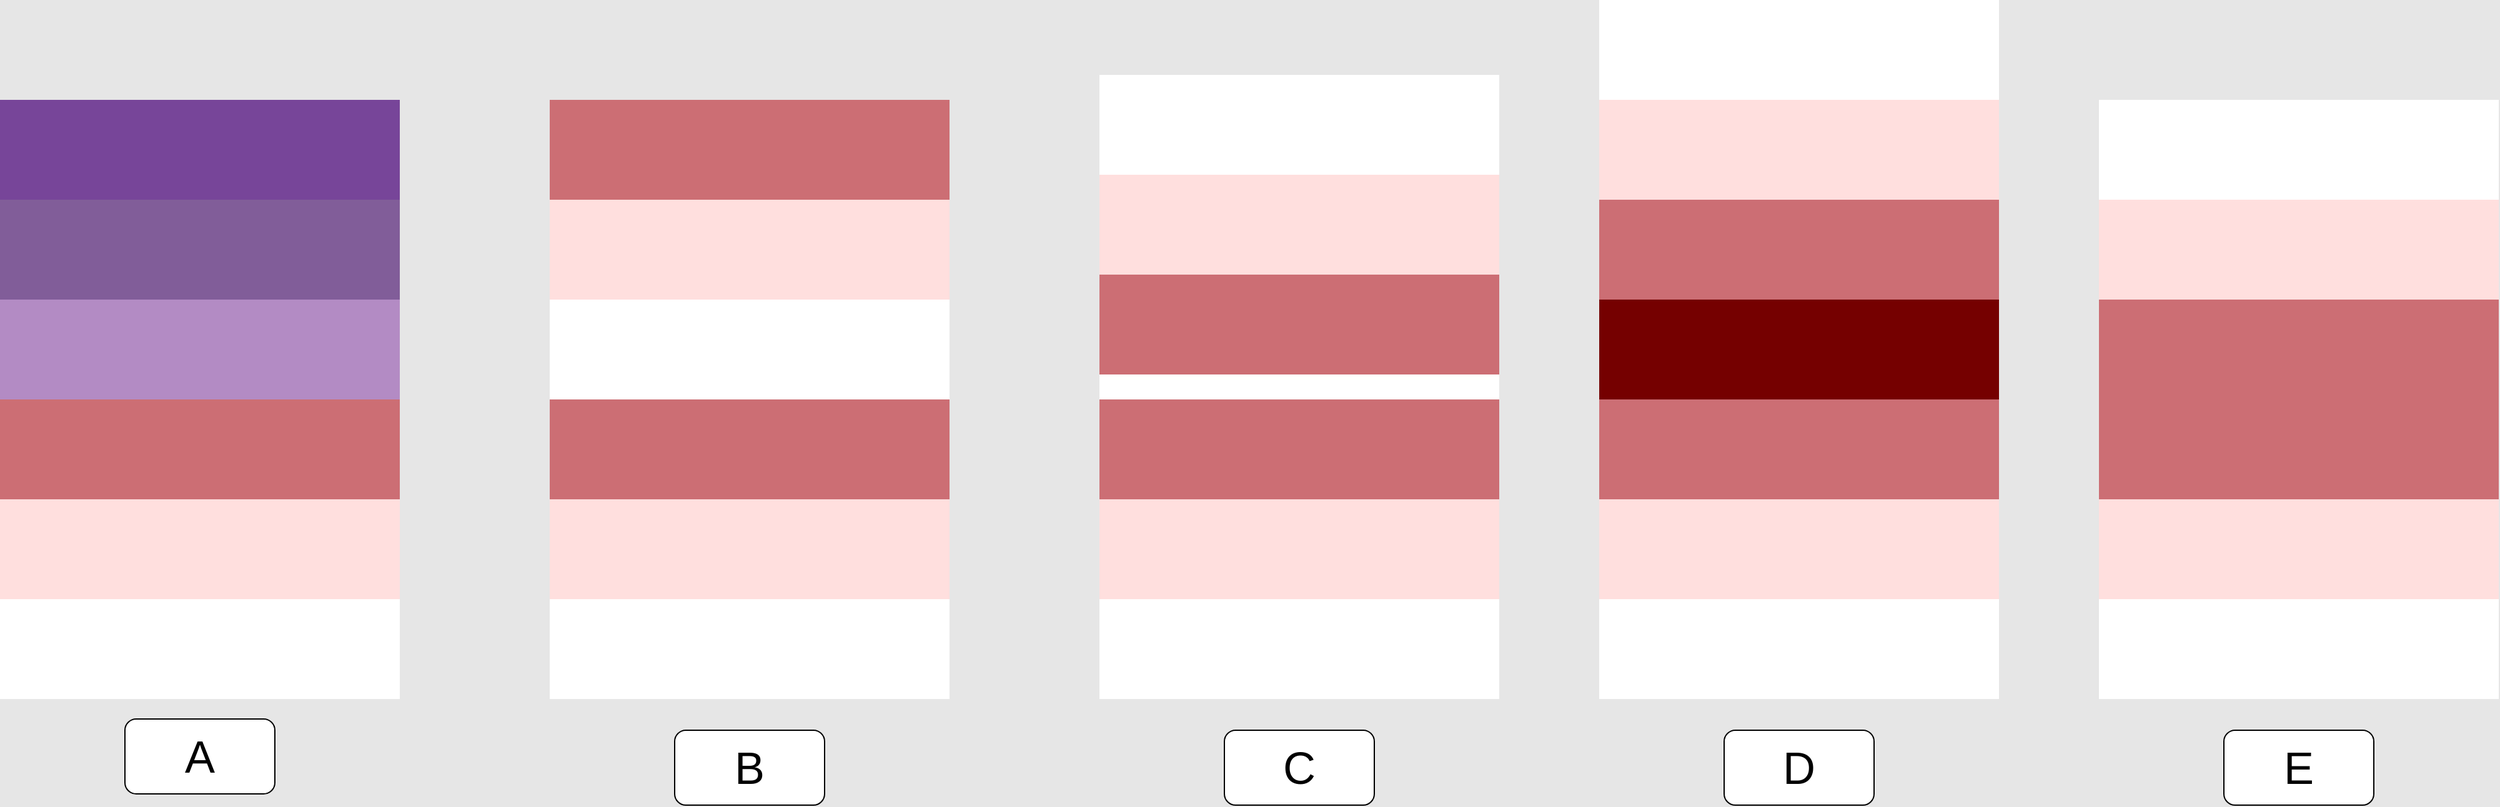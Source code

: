 <mxfile version="12.9.14" type="github"><diagram id="bDqYkvWBrG-38hxG0tSv" name="Page-1"><mxGraphModel dx="2370" dy="1270" grid="0" gridSize="10" guides="1" tooltips="1" connect="1" arrows="1" fold="1" page="1" pageScale="1" pageWidth="827" pageHeight="1169" background="#E6E6E6" math="0" shadow="0"><root><mxCell id="0"/><mxCell id="1" parent="0"/><mxCell id="54VRiDwurtx1DASJ5PuG-1" value="" style="rounded=0;whiteSpace=wrap;html=1;strokeColor=none;" vertex="1" parent="1"><mxGeometry y="480" width="320" height="80" as="geometry"/></mxCell><mxCell id="54VRiDwurtx1DASJ5PuG-2" value="" style="rounded=0;whiteSpace=wrap;html=1;fillColor=#FFDFDE;strokeColor=none;" vertex="1" parent="1"><mxGeometry y="400" width="320" height="80" as="geometry"/></mxCell><mxCell id="54VRiDwurtx1DASJ5PuG-3" value="" style="rounded=0;whiteSpace=wrap;html=1;fillColor=#CC6E74;strokeColor=none;" vertex="1" parent="1"><mxGeometry y="320" width="320" height="80" as="geometry"/></mxCell><mxCell id="54VRiDwurtx1DASJ5PuG-10" value="" style="rounded=0;whiteSpace=wrap;html=1;strokeColor=none;" vertex="1" parent="1"><mxGeometry x="440" y="480" width="320" height="80" as="geometry"/></mxCell><mxCell id="54VRiDwurtx1DASJ5PuG-11" value="" style="rounded=0;whiteSpace=wrap;html=1;fillColor=#FFDFDE;strokeColor=none;" vertex="1" parent="1"><mxGeometry x="440" y="400" width="320" height="80" as="geometry"/></mxCell><mxCell id="54VRiDwurtx1DASJ5PuG-12" value="" style="rounded=0;whiteSpace=wrap;html=1;fillColor=#CC6E74;strokeColor=none;" vertex="1" parent="1"><mxGeometry x="440" y="320" width="320" height="80" as="geometry"/></mxCell><mxCell id="54VRiDwurtx1DASJ5PuG-13" value="" style="rounded=0;whiteSpace=wrap;html=1;fillColor=#B38BC4;strokeColor=none;" vertex="1" parent="1"><mxGeometry y="240" width="320" height="80" as="geometry"/></mxCell><mxCell id="54VRiDwurtx1DASJ5PuG-14" value="" style="rounded=0;whiteSpace=wrap;html=1;fillColor=#815D99;strokeColor=none;" vertex="1" parent="1"><mxGeometry y="160" width="320" height="80" as="geometry"/></mxCell><mxCell id="54VRiDwurtx1DASJ5PuG-15" value="" style="rounded=0;whiteSpace=wrap;html=1;fillColor=#774599;strokeColor=none;" vertex="1" parent="1"><mxGeometry y="80" width="320" height="80" as="geometry"/></mxCell><mxCell id="54VRiDwurtx1DASJ5PuG-21" value="" style="rounded=0;whiteSpace=wrap;html=1;strokeColor=none;" vertex="1" parent="1"><mxGeometry x="440" y="240" width="320" height="80" as="geometry"/></mxCell><mxCell id="54VRiDwurtx1DASJ5PuG-22" value="" style="rounded=0;whiteSpace=wrap;html=1;fillColor=#FFDFDE;strokeColor=none;" vertex="1" parent="1"><mxGeometry x="440" y="160" width="320" height="80" as="geometry"/></mxCell><mxCell id="54VRiDwurtx1DASJ5PuG-23" value="" style="rounded=0;whiteSpace=wrap;html=1;fillColor=#CC6E74;strokeColor=none;" vertex="1" parent="1"><mxGeometry x="440" y="80" width="320" height="80" as="geometry"/></mxCell><mxCell id="54VRiDwurtx1DASJ5PuG-24" value="" style="rounded=0;whiteSpace=wrap;html=1;strokeColor=none;" vertex="1" parent="1"><mxGeometry x="880" y="480" width="320" height="80" as="geometry"/></mxCell><mxCell id="54VRiDwurtx1DASJ5PuG-25" value="" style="rounded=0;whiteSpace=wrap;html=1;fillColor=#FFDFDE;strokeColor=none;" vertex="1" parent="1"><mxGeometry x="880" y="400" width="320" height="80" as="geometry"/></mxCell><mxCell id="54VRiDwurtx1DASJ5PuG-26" value="" style="rounded=0;whiteSpace=wrap;html=1;fillColor=#CC6E74;strokeColor=none;" vertex="1" parent="1"><mxGeometry x="880" y="320" width="320" height="80" as="geometry"/></mxCell><mxCell id="54VRiDwurtx1DASJ5PuG-27" value="" style="rounded=0;whiteSpace=wrap;html=1;strokeColor=none;" vertex="1" parent="1"><mxGeometry x="880" y="300" width="320" height="20" as="geometry"/></mxCell><mxCell id="54VRiDwurtx1DASJ5PuG-28" value="" style="rounded=0;whiteSpace=wrap;html=1;fillColor=#CC6E74;strokeColor=none;" vertex="1" parent="1"><mxGeometry x="880" y="220" width="320" height="80" as="geometry"/></mxCell><mxCell id="54VRiDwurtx1DASJ5PuG-29" value="" style="rounded=0;whiteSpace=wrap;html=1;fillColor=#FFDFDE;strokeColor=none;" vertex="1" parent="1"><mxGeometry x="880" y="140" width="320" height="80" as="geometry"/></mxCell><mxCell id="54VRiDwurtx1DASJ5PuG-30" value="" style="rounded=0;whiteSpace=wrap;html=1;strokeColor=none;" vertex="1" parent="1"><mxGeometry x="880" y="60" width="320" height="80" as="geometry"/></mxCell><mxCell id="54VRiDwurtx1DASJ5PuG-31" value="" style="rounded=0;whiteSpace=wrap;html=1;strokeColor=none;" vertex="1" parent="1"><mxGeometry x="1280" y="480" width="320" height="80" as="geometry"/></mxCell><mxCell id="54VRiDwurtx1DASJ5PuG-32" value="" style="rounded=0;whiteSpace=wrap;html=1;fillColor=#FFDFDE;strokeColor=none;" vertex="1" parent="1"><mxGeometry x="1280" y="400" width="320" height="80" as="geometry"/></mxCell><mxCell id="54VRiDwurtx1DASJ5PuG-33" value="" style="rounded=0;whiteSpace=wrap;html=1;fillColor=#CC6E74;strokeColor=none;" vertex="1" parent="1"><mxGeometry x="1280" y="320" width="320" height="80" as="geometry"/></mxCell><mxCell id="54VRiDwurtx1DASJ5PuG-34" value="" style="rounded=0;whiteSpace=wrap;html=1;fillColor=#750000;strokeColor=none;" vertex="1" parent="1"><mxGeometry x="1280" y="240" width="320" height="80" as="geometry"/></mxCell><mxCell id="54VRiDwurtx1DASJ5PuG-35" value="" style="rounded=0;whiteSpace=wrap;html=1;fillColor=#CC6E74;strokeColor=none;" vertex="1" parent="1"><mxGeometry x="1280" y="160" width="320" height="80" as="geometry"/></mxCell><mxCell id="54VRiDwurtx1DASJ5PuG-36" value="" style="rounded=0;whiteSpace=wrap;html=1;fillColor=#FFDFDE;strokeColor=none;" vertex="1" parent="1"><mxGeometry x="1280" y="80" width="320" height="80" as="geometry"/></mxCell><mxCell id="54VRiDwurtx1DASJ5PuG-37" value="" style="rounded=0;whiteSpace=wrap;html=1;strokeColor=none;" vertex="1" parent="1"><mxGeometry x="1280" width="320" height="80" as="geometry"/></mxCell><mxCell id="54VRiDwurtx1DASJ5PuG-38" value="" style="rounded=0;whiteSpace=wrap;html=1;strokeColor=none;" vertex="1" parent="1"><mxGeometry x="1680" y="480" width="320" height="80" as="geometry"/></mxCell><mxCell id="54VRiDwurtx1DASJ5PuG-39" value="" style="rounded=0;whiteSpace=wrap;html=1;fillColor=#FFDFDE;strokeColor=none;" vertex="1" parent="1"><mxGeometry x="1680" y="400" width="320" height="80" as="geometry"/></mxCell><mxCell id="54VRiDwurtx1DASJ5PuG-40" value="" style="rounded=0;whiteSpace=wrap;html=1;fillColor=#CC6E74;strokeColor=none;" vertex="1" parent="1"><mxGeometry x="1680" y="320" width="320" height="80" as="geometry"/></mxCell><mxCell id="54VRiDwurtx1DASJ5PuG-42" value="" style="rounded=0;whiteSpace=wrap;html=1;fillColor=#CC6E74;strokeColor=none;" vertex="1" parent="1"><mxGeometry x="1680" y="240" width="320" height="80" as="geometry"/></mxCell><mxCell id="54VRiDwurtx1DASJ5PuG-43" value="" style="rounded=0;whiteSpace=wrap;html=1;fillColor=#FFDFDE;strokeColor=none;" vertex="1" parent="1"><mxGeometry x="1680" y="160" width="320" height="80" as="geometry"/></mxCell><mxCell id="54VRiDwurtx1DASJ5PuG-44" value="" style="rounded=0;whiteSpace=wrap;html=1;strokeColor=none;" vertex="1" parent="1"><mxGeometry x="1680" y="80" width="320" height="80" as="geometry"/></mxCell><mxCell id="54VRiDwurtx1DASJ5PuG-45" value="A" style="rounded=1;whiteSpace=wrap;html=1;fontSize=36;" vertex="1" parent="1"><mxGeometry x="100" y="576" width="120" height="60" as="geometry"/></mxCell><mxCell id="54VRiDwurtx1DASJ5PuG-46" value="B" style="rounded=1;whiteSpace=wrap;html=1;fontSize=36;" vertex="1" parent="1"><mxGeometry x="540" y="585" width="120" height="60" as="geometry"/></mxCell><mxCell id="54VRiDwurtx1DASJ5PuG-47" value="C" style="rounded=1;whiteSpace=wrap;html=1;fontSize=36;" vertex="1" parent="1"><mxGeometry x="980" y="585" width="120" height="60" as="geometry"/></mxCell><mxCell id="54VRiDwurtx1DASJ5PuG-48" value="D" style="rounded=1;whiteSpace=wrap;html=1;fontSize=36;" vertex="1" parent="1"><mxGeometry x="1380" y="585" width="120" height="60" as="geometry"/></mxCell><mxCell id="54VRiDwurtx1DASJ5PuG-49" value="E" style="rounded=1;whiteSpace=wrap;html=1;fontSize=36;" vertex="1" parent="1"><mxGeometry x="1780" y="585" width="120" height="60" as="geometry"/></mxCell></root></mxGraphModel></diagram></mxfile>